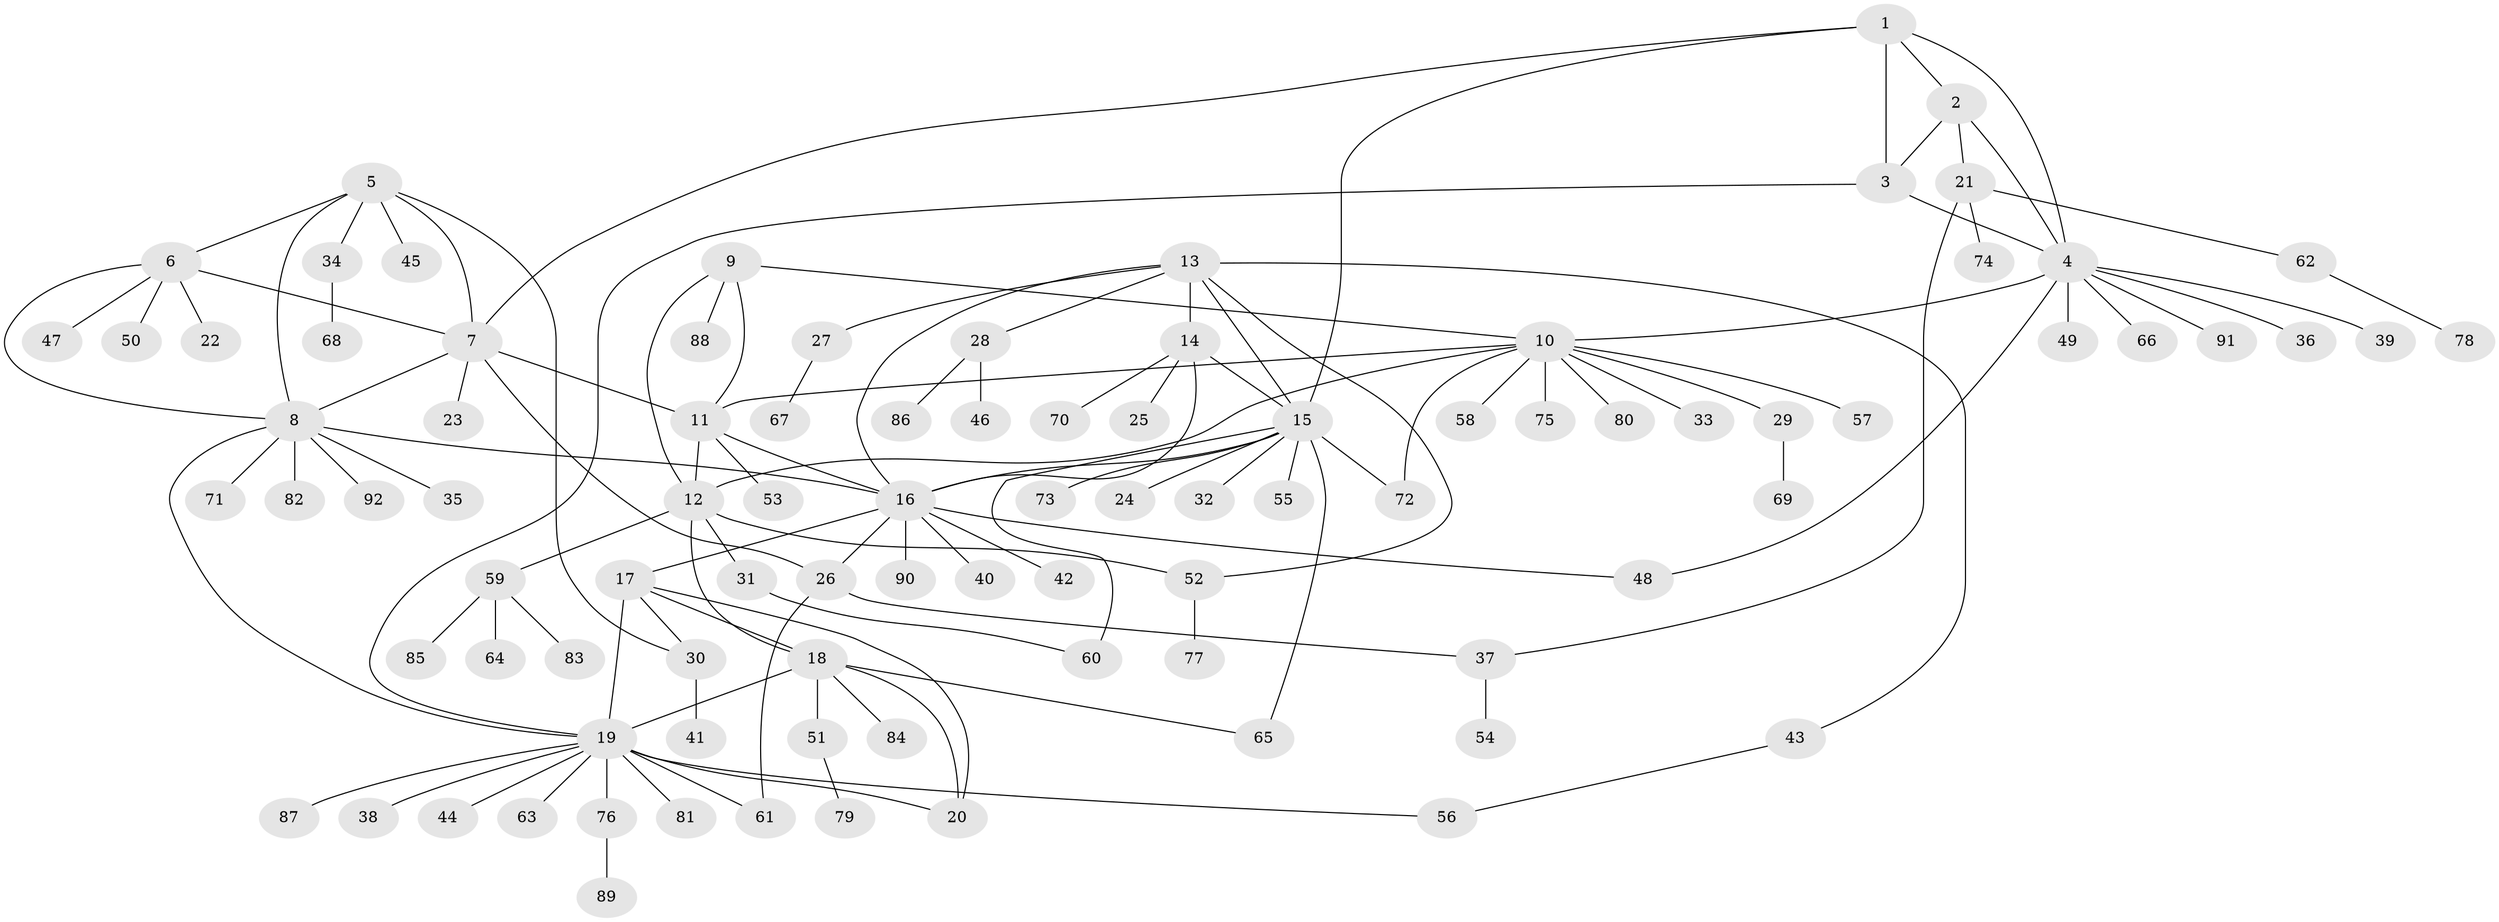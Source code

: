 // coarse degree distribution, {7: 0.07142857142857142, 4: 0.10714285714285714, 5: 0.21428571428571427, 3: 0.07142857142857142, 6: 0.07142857142857142, 9: 0.03571428571428571, 1: 0.32142857142857145, 2: 0.10714285714285714}
// Generated by graph-tools (version 1.1) at 2025/52/03/04/25 22:52:34]
// undirected, 92 vertices, 122 edges
graph export_dot {
  node [color=gray90,style=filled];
  1;
  2;
  3;
  4;
  5;
  6;
  7;
  8;
  9;
  10;
  11;
  12;
  13;
  14;
  15;
  16;
  17;
  18;
  19;
  20;
  21;
  22;
  23;
  24;
  25;
  26;
  27;
  28;
  29;
  30;
  31;
  32;
  33;
  34;
  35;
  36;
  37;
  38;
  39;
  40;
  41;
  42;
  43;
  44;
  45;
  46;
  47;
  48;
  49;
  50;
  51;
  52;
  53;
  54;
  55;
  56;
  57;
  58;
  59;
  60;
  61;
  62;
  63;
  64;
  65;
  66;
  67;
  68;
  69;
  70;
  71;
  72;
  73;
  74;
  75;
  76;
  77;
  78;
  79;
  80;
  81;
  82;
  83;
  84;
  85;
  86;
  87;
  88;
  89;
  90;
  91;
  92;
  1 -- 2;
  1 -- 3;
  1 -- 4;
  1 -- 7;
  1 -- 15;
  2 -- 3;
  2 -- 4;
  2 -- 21;
  3 -- 4;
  3 -- 19;
  4 -- 10;
  4 -- 36;
  4 -- 39;
  4 -- 48;
  4 -- 49;
  4 -- 66;
  4 -- 91;
  5 -- 6;
  5 -- 7;
  5 -- 8;
  5 -- 30;
  5 -- 34;
  5 -- 45;
  6 -- 7;
  6 -- 8;
  6 -- 22;
  6 -- 47;
  6 -- 50;
  7 -- 8;
  7 -- 11;
  7 -- 23;
  7 -- 26;
  8 -- 16;
  8 -- 19;
  8 -- 35;
  8 -- 71;
  8 -- 82;
  8 -- 92;
  9 -- 10;
  9 -- 11;
  9 -- 12;
  9 -- 88;
  10 -- 11;
  10 -- 12;
  10 -- 29;
  10 -- 33;
  10 -- 57;
  10 -- 58;
  10 -- 72;
  10 -- 75;
  10 -- 80;
  11 -- 12;
  11 -- 16;
  11 -- 53;
  12 -- 18;
  12 -- 31;
  12 -- 52;
  12 -- 59;
  13 -- 14;
  13 -- 15;
  13 -- 16;
  13 -- 27;
  13 -- 28;
  13 -- 43;
  13 -- 52;
  14 -- 15;
  14 -- 16;
  14 -- 25;
  14 -- 70;
  15 -- 16;
  15 -- 24;
  15 -- 32;
  15 -- 55;
  15 -- 60;
  15 -- 65;
  15 -- 72;
  15 -- 73;
  16 -- 17;
  16 -- 26;
  16 -- 40;
  16 -- 42;
  16 -- 48;
  16 -- 90;
  17 -- 18;
  17 -- 19;
  17 -- 20;
  17 -- 30;
  18 -- 19;
  18 -- 20;
  18 -- 51;
  18 -- 65;
  18 -- 84;
  19 -- 20;
  19 -- 38;
  19 -- 44;
  19 -- 56;
  19 -- 61;
  19 -- 63;
  19 -- 76;
  19 -- 81;
  19 -- 87;
  21 -- 37;
  21 -- 62;
  21 -- 74;
  26 -- 37;
  26 -- 61;
  27 -- 67;
  28 -- 46;
  28 -- 86;
  29 -- 69;
  30 -- 41;
  31 -- 60;
  34 -- 68;
  37 -- 54;
  43 -- 56;
  51 -- 79;
  52 -- 77;
  59 -- 64;
  59 -- 83;
  59 -- 85;
  62 -- 78;
  76 -- 89;
}
